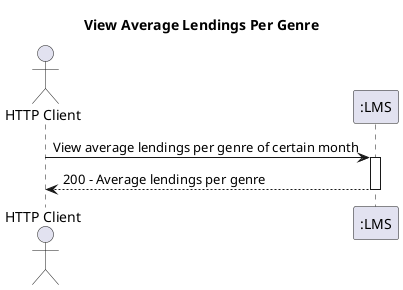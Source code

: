 @startuml
title View Average Lendings Per Genre
actor HTTP_Client as "HTTP Client"
participant LMS as ":LMS"
autoactivate on

HTTP_Client -> LMS : View average lendings per genre of certain month
LMS --> HTTP_Client : 200 - Average lendings per genre

@enduml